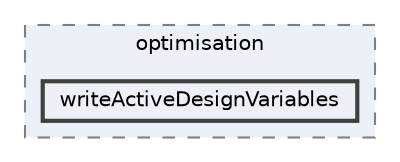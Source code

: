digraph "applications/utilities/preProcessing/optimisation/writeActiveDesignVariables"
{
 // LATEX_PDF_SIZE
  bgcolor="transparent";
  edge [fontname=Helvetica,fontsize=10,labelfontname=Helvetica,labelfontsize=10];
  node [fontname=Helvetica,fontsize=10,shape=box,height=0.2,width=0.4];
  compound=true
  subgraph clusterdir_bec8fca8dae9d57ccc8f5a08ee98b161 {
    graph [ bgcolor="#edf0f7", pencolor="grey50", label="optimisation", fontname=Helvetica,fontsize=10 style="filled,dashed", URL="dir_bec8fca8dae9d57ccc8f5a08ee98b161.html",tooltip=""]
  dir_a4627a570f482894ffe552e727f59d07 [label="writeActiveDesignVariables", fillcolor="#edf0f7", color="grey25", style="filled,bold", URL="dir_a4627a570f482894ffe552e727f59d07.html",tooltip=""];
  }
}
